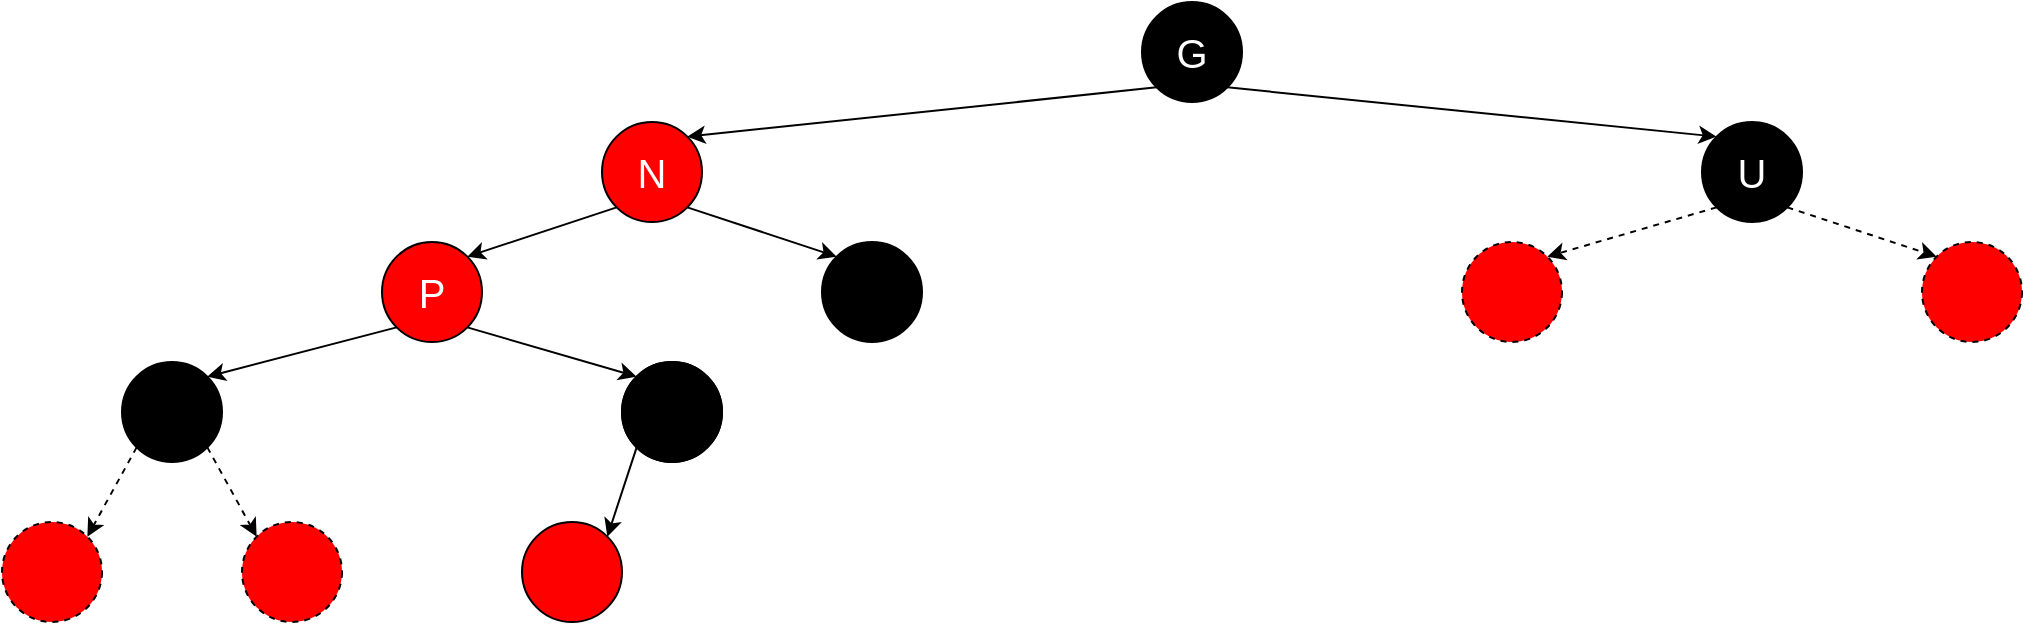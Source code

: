 <mxfile version="20.4.0" type="device"><diagram id="R-cHSDtUfPkVtpVSe-z4" name="Page-1"><mxGraphModel dx="1422" dy="705" grid="1" gridSize="10" guides="1" tooltips="1" connect="1" arrows="1" fold="1" page="1" pageScale="1" pageWidth="850" pageHeight="1100" math="0" shadow="0"><root><mxCell id="0"/><mxCell id="1" parent="0"/><mxCell id="gJLooLLxW_zo6J-UF6FN-78" style="edgeStyle=none;rounded=0;orthogonalLoop=1;jettySize=auto;html=1;exitX=0;exitY=1;exitDx=0;exitDy=0;entryX=1;entryY=0;entryDx=0;entryDy=0;fontSize=20;fontColor=#000000;" parent="1" source="gJLooLLxW_zo6J-UF6FN-79" target="gJLooLLxW_zo6J-UF6FN-80" edge="1"><mxGeometry relative="1" as="geometry"/></mxCell><mxCell id="gJLooLLxW_zo6J-UF6FN-79" value="" style="ellipse;whiteSpace=wrap;html=1;aspect=fixed;fillColor=#000000;" parent="1" vertex="1"><mxGeometry x="1070" y="460" width="50" height="50" as="geometry"/></mxCell><mxCell id="gJLooLLxW_zo6J-UF6FN-80" value="" style="ellipse;whiteSpace=wrap;html=1;aspect=fixed;fillColor=#FF0000;" parent="1" vertex="1"><mxGeometry x="1020" y="540" width="50" height="50" as="geometry"/></mxCell><mxCell id="gJLooLLxW_zo6J-UF6FN-82" style="edgeStyle=none;rounded=0;orthogonalLoop=1;jettySize=auto;html=1;exitX=1;exitY=1;exitDx=0;exitDy=0;entryX=0;entryY=0;entryDx=0;entryDy=0;fontSize=20;fontColor=#000000;" parent="1" source="gJLooLLxW_zo6J-UF6FN-83" target="gJLooLLxW_zo6J-UF6FN-84" edge="1"><mxGeometry relative="1" as="geometry"/></mxCell><mxCell id="n1B0MFmd508IJaJsGRzu-10" style="edgeStyle=none;rounded=0;orthogonalLoop=1;jettySize=auto;html=1;exitX=0;exitY=1;exitDx=0;exitDy=0;entryX=1;entryY=0;entryDx=0;entryDy=0;fontSize=13;fontColor=#000000;" edge="1" parent="1" source="gJLooLLxW_zo6J-UF6FN-83" target="gJLooLLxW_zo6J-UF6FN-87"><mxGeometry relative="1" as="geometry"/></mxCell><mxCell id="gJLooLLxW_zo6J-UF6FN-83" value="&lt;font color=&quot;#ffffff&quot;&gt;&lt;span style=&quot;font-size: 20px;&quot;&gt;N&lt;/span&gt;&lt;/font&gt;" style="ellipse;whiteSpace=wrap;html=1;aspect=fixed;fillColor=#FF0000;" parent="1" vertex="1"><mxGeometry x="1060" y="340" width="50" height="50" as="geometry"/></mxCell><mxCell id="gJLooLLxW_zo6J-UF6FN-84" value="" style="ellipse;whiteSpace=wrap;html=1;aspect=fixed;fillColor=#000000;" parent="1" vertex="1"><mxGeometry x="1170" y="400" width="50" height="50" as="geometry"/></mxCell><mxCell id="n1B0MFmd508IJaJsGRzu-1" style="edgeStyle=none;rounded=0;orthogonalLoop=1;jettySize=auto;html=1;exitX=0;exitY=1;exitDx=0;exitDy=0;entryX=1;entryY=0;entryDx=0;entryDy=0;fontSize=13;fontColor=#000000;" edge="1" parent="1" source="gJLooLLxW_zo6J-UF6FN-87" target="gJLooLLxW_zo6J-UF6FN-90"><mxGeometry relative="1" as="geometry"/></mxCell><mxCell id="n1B0MFmd508IJaJsGRzu-3" style="edgeStyle=none;rounded=0;orthogonalLoop=1;jettySize=auto;html=1;exitX=1;exitY=1;exitDx=0;exitDy=0;entryX=0;entryY=0;entryDx=0;entryDy=0;fontSize=13;fontColor=#000000;" edge="1" parent="1" source="gJLooLLxW_zo6J-UF6FN-87" target="gJLooLLxW_zo6J-UF6FN-79"><mxGeometry relative="1" as="geometry"/></mxCell><mxCell id="gJLooLLxW_zo6J-UF6FN-87" value="&lt;font color=&quot;#ffffff&quot; style=&quot;font-size: 20px;&quot;&gt;P&lt;/font&gt;" style="ellipse;whiteSpace=wrap;html=1;aspect=fixed;fillColor=#FF0000;" parent="1" vertex="1"><mxGeometry x="950" y="400" width="50" height="50" as="geometry"/></mxCell><mxCell id="gJLooLLxW_zo6J-UF6FN-88" style="edgeStyle=none;rounded=0;orthogonalLoop=1;jettySize=auto;html=1;exitX=0;exitY=1;exitDx=0;exitDy=0;entryX=1;entryY=0;entryDx=0;entryDy=0;fontSize=20;fontColor=#FFFFFF;dashed=1;" parent="1" source="gJLooLLxW_zo6J-UF6FN-90" target="gJLooLLxW_zo6J-UF6FN-91" edge="1"><mxGeometry relative="1" as="geometry"/></mxCell><mxCell id="gJLooLLxW_zo6J-UF6FN-89" style="edgeStyle=none;rounded=0;orthogonalLoop=1;jettySize=auto;html=1;exitX=1;exitY=1;exitDx=0;exitDy=0;entryX=0;entryY=0;entryDx=0;entryDy=0;dashed=1;fontSize=20;fontColor=#FFFFFF;" parent="1" source="gJLooLLxW_zo6J-UF6FN-90" target="gJLooLLxW_zo6J-UF6FN-92" edge="1"><mxGeometry relative="1" as="geometry"/></mxCell><mxCell id="gJLooLLxW_zo6J-UF6FN-90" value="" style="ellipse;whiteSpace=wrap;html=1;aspect=fixed;fillColor=#000000;" parent="1" vertex="1"><mxGeometry x="820" y="460" width="50" height="50" as="geometry"/></mxCell><mxCell id="gJLooLLxW_zo6J-UF6FN-91" value="" style="ellipse;whiteSpace=wrap;html=1;aspect=fixed;fillColor=#FF0000;dashed=1;" parent="1" vertex="1"><mxGeometry x="760" y="540" width="50" height="50" as="geometry"/></mxCell><mxCell id="gJLooLLxW_zo6J-UF6FN-92" value="" style="ellipse;whiteSpace=wrap;html=1;aspect=fixed;fillColor=#FF0000;dashed=1;" parent="1" vertex="1"><mxGeometry x="880" y="540" width="50" height="50" as="geometry"/></mxCell><mxCell id="gJLooLLxW_zo6J-UF6FN-94" style="edgeStyle=none;rounded=0;orthogonalLoop=1;jettySize=auto;html=1;exitX=1;exitY=1;exitDx=0;exitDy=0;entryX=0;entryY=0;entryDx=0;entryDy=0;fontSize=20;fontColor=#FFFFFF;" parent="1" source="gJLooLLxW_zo6J-UF6FN-95" target="gJLooLLxW_zo6J-UF6FN-98" edge="1"><mxGeometry relative="1" as="geometry"/></mxCell><mxCell id="n1B0MFmd508IJaJsGRzu-11" style="edgeStyle=none;rounded=0;orthogonalLoop=1;jettySize=auto;html=1;exitX=0;exitY=1;exitDx=0;exitDy=0;entryX=1;entryY=0;entryDx=0;entryDy=0;fontSize=13;fontColor=#000000;" edge="1" parent="1" source="gJLooLLxW_zo6J-UF6FN-95" target="gJLooLLxW_zo6J-UF6FN-83"><mxGeometry relative="1" as="geometry"/></mxCell><mxCell id="gJLooLLxW_zo6J-UF6FN-95" value="&lt;font style=&quot;font-size: 20px;&quot; color=&quot;#ffffff&quot;&gt;G&lt;/font&gt;" style="ellipse;whiteSpace=wrap;html=1;aspect=fixed;fillColor=#000000;" parent="1" vertex="1"><mxGeometry x="1330" y="280" width="50" height="50" as="geometry"/></mxCell><mxCell id="gJLooLLxW_zo6J-UF6FN-96" style="edgeStyle=none;rounded=0;orthogonalLoop=1;jettySize=auto;html=1;exitX=0;exitY=1;exitDx=0;exitDy=0;entryX=1;entryY=0;entryDx=0;entryDy=0;fontSize=20;fontColor=#FFFFFF;dashed=1;" parent="1" source="gJLooLLxW_zo6J-UF6FN-98" target="gJLooLLxW_zo6J-UF6FN-101" edge="1"><mxGeometry relative="1" as="geometry"/></mxCell><mxCell id="gJLooLLxW_zo6J-UF6FN-97" style="edgeStyle=none;rounded=0;orthogonalLoop=1;jettySize=auto;html=1;exitX=1;exitY=1;exitDx=0;exitDy=0;entryX=0;entryY=0;entryDx=0;entryDy=0;fontSize=20;fontColor=#FFFFFF;dashed=1;" parent="1" source="gJLooLLxW_zo6J-UF6FN-98" target="gJLooLLxW_zo6J-UF6FN-104" edge="1"><mxGeometry relative="1" as="geometry"/></mxCell><mxCell id="gJLooLLxW_zo6J-UF6FN-98" value="&lt;font color=&quot;#ffffff&quot; style=&quot;font-size: 20px;&quot;&gt;U&lt;/font&gt;" style="ellipse;whiteSpace=wrap;html=1;aspect=fixed;fillColor=#000000;" parent="1" vertex="1"><mxGeometry x="1610" y="340" width="50" height="50" as="geometry"/></mxCell><mxCell id="gJLooLLxW_zo6J-UF6FN-101" value="" style="ellipse;whiteSpace=wrap;html=1;aspect=fixed;fillColor=#FF0000;dashed=1;" parent="1" vertex="1"><mxGeometry x="1490" y="400" width="50" height="50" as="geometry"/></mxCell><mxCell id="gJLooLLxW_zo6J-UF6FN-104" value="" style="ellipse;whiteSpace=wrap;html=1;aspect=fixed;fillColor=#FF0000;dashed=1;" parent="1" vertex="1"><mxGeometry x="1720" y="400" width="50" height="50" as="geometry"/></mxCell><mxCell id="n1B0MFmd508IJaJsGRzu-4" value="" style="ellipse;whiteSpace=wrap;html=1;aspect=fixed;fillColor=#000000;" vertex="1" parent="1"><mxGeometry x="1070" y="460" width="50" height="50" as="geometry"/></mxCell></root></mxGraphModel></diagram></mxfile>